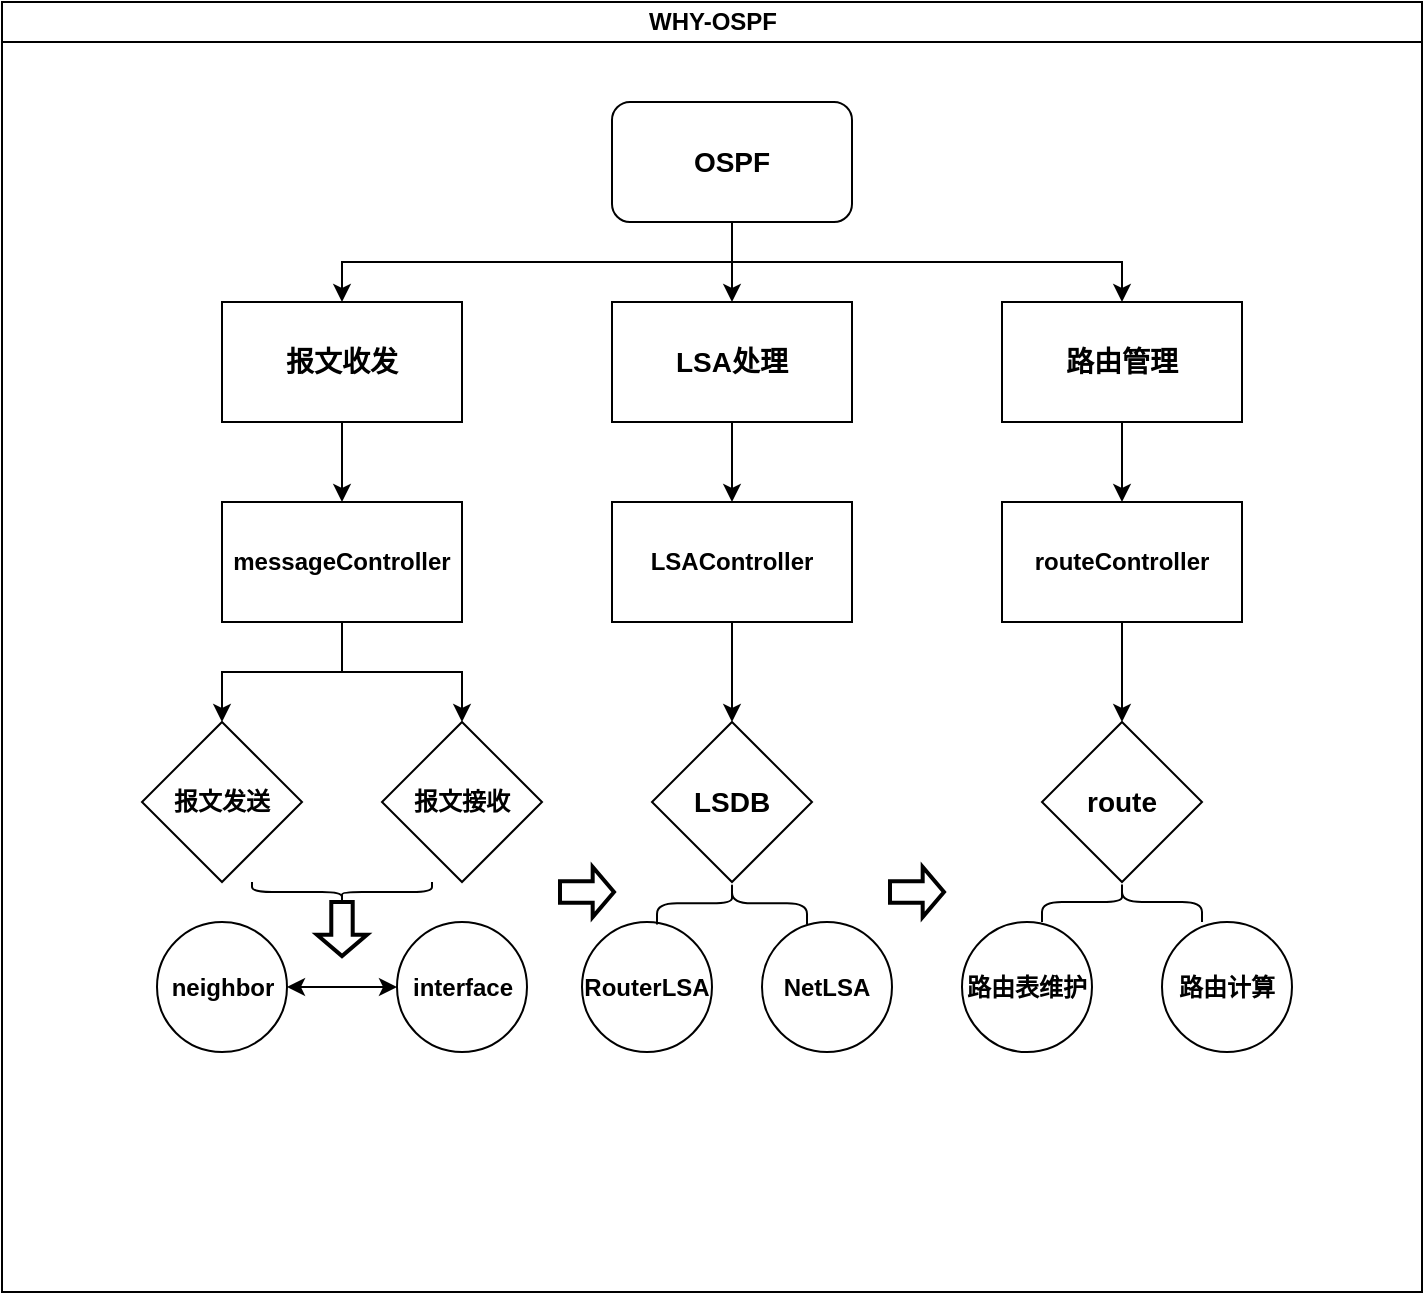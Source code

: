 <mxfile version="24.5.3" type="device">
  <diagram id="prtHgNgQTEPvFCAcTncT" name="Page-1">
    <mxGraphModel dx="1221" dy="823" grid="1" gridSize="10" guides="1" tooltips="1" connect="1" arrows="1" fold="1" page="1" pageScale="1" pageWidth="827" pageHeight="1169" math="0" shadow="0">
      <root>
        <mxCell id="0" />
        <mxCell id="1" parent="0" />
        <mxCell id="dNxyNK7c78bLwvsdeMH5-11" value="WHY-OSPF" style="swimlane;html=1;startSize=20;horizontal=1;containerType=tree;glass=0;" parent="1" vertex="1">
          <mxGeometry x="80" y="200" width="710" height="645" as="geometry" />
        </mxCell>
        <mxCell id="AUI90E-4TA1sdNI6hoUy-6" style="edgeStyle=orthogonalEdgeStyle;rounded=0;orthogonalLoop=1;jettySize=auto;html=1;exitX=0.5;exitY=1;exitDx=0;exitDy=0;entryX=0.5;entryY=0;entryDx=0;entryDy=0;" edge="1" parent="dNxyNK7c78bLwvsdeMH5-11" source="AUI90E-4TA1sdNI6hoUy-1" target="AUI90E-4TA1sdNI6hoUy-4">
          <mxGeometry relative="1" as="geometry" />
        </mxCell>
        <mxCell id="AUI90E-4TA1sdNI6hoUy-7" style="edgeStyle=orthogonalEdgeStyle;rounded=0;orthogonalLoop=1;jettySize=auto;html=1;exitX=0.5;exitY=1;exitDx=0;exitDy=0;entryX=0.5;entryY=0;entryDx=0;entryDy=0;" edge="1" parent="dNxyNK7c78bLwvsdeMH5-11" source="AUI90E-4TA1sdNI6hoUy-1" target="AUI90E-4TA1sdNI6hoUy-3">
          <mxGeometry relative="1" as="geometry" />
        </mxCell>
        <mxCell id="AUI90E-4TA1sdNI6hoUy-1" value="&lt;b&gt;&lt;font style=&quot;font-size: 14px;&quot;&gt;OSPF&lt;/font&gt;&lt;/b&gt;" style="rounded=1;whiteSpace=wrap;html=1;" vertex="1" parent="dNxyNK7c78bLwvsdeMH5-11">
          <mxGeometry x="305" y="50" width="120" height="60" as="geometry" />
        </mxCell>
        <mxCell id="AUI90E-4TA1sdNI6hoUy-11" style="edgeStyle=orthogonalEdgeStyle;rounded=0;orthogonalLoop=1;jettySize=auto;html=1;exitX=0.5;exitY=1;exitDx=0;exitDy=0;entryX=0.5;entryY=0;entryDx=0;entryDy=0;" edge="1" parent="dNxyNK7c78bLwvsdeMH5-11" source="AUI90E-4TA1sdNI6hoUy-2" target="AUI90E-4TA1sdNI6hoUy-8">
          <mxGeometry relative="1" as="geometry" />
        </mxCell>
        <mxCell id="AUI90E-4TA1sdNI6hoUy-2" value="&lt;b&gt;&lt;font style=&quot;font-size: 14px;&quot;&gt;报文收发&lt;/font&gt;&lt;/b&gt;" style="rounded=0;whiteSpace=wrap;html=1;" vertex="1" parent="dNxyNK7c78bLwvsdeMH5-11">
          <mxGeometry x="110" y="150" width="120" height="60" as="geometry" />
        </mxCell>
        <mxCell id="AUI90E-4TA1sdNI6hoUy-12" style="edgeStyle=orthogonalEdgeStyle;rounded=0;orthogonalLoop=1;jettySize=auto;html=1;exitX=0.5;exitY=1;exitDx=0;exitDy=0;entryX=0.5;entryY=0;entryDx=0;entryDy=0;" edge="1" parent="dNxyNK7c78bLwvsdeMH5-11" source="AUI90E-4TA1sdNI6hoUy-3" target="AUI90E-4TA1sdNI6hoUy-9">
          <mxGeometry relative="1" as="geometry" />
        </mxCell>
        <mxCell id="AUI90E-4TA1sdNI6hoUy-3" value="&lt;b&gt;&lt;font style=&quot;font-size: 14px;&quot;&gt;LSA处理&lt;/font&gt;&lt;/b&gt;" style="rounded=0;whiteSpace=wrap;html=1;" vertex="1" parent="dNxyNK7c78bLwvsdeMH5-11">
          <mxGeometry x="305" y="150" width="120" height="60" as="geometry" />
        </mxCell>
        <mxCell id="AUI90E-4TA1sdNI6hoUy-13" style="edgeStyle=orthogonalEdgeStyle;rounded=0;orthogonalLoop=1;jettySize=auto;html=1;exitX=0.5;exitY=1;exitDx=0;exitDy=0;entryX=0.5;entryY=0;entryDx=0;entryDy=0;" edge="1" parent="dNxyNK7c78bLwvsdeMH5-11" source="AUI90E-4TA1sdNI6hoUy-4" target="AUI90E-4TA1sdNI6hoUy-10">
          <mxGeometry relative="1" as="geometry" />
        </mxCell>
        <mxCell id="AUI90E-4TA1sdNI6hoUy-4" value="&lt;b&gt;&lt;font style=&quot;font-size: 14px;&quot;&gt;路由管理&lt;/font&gt;&lt;/b&gt;" style="rounded=0;whiteSpace=wrap;html=1;" vertex="1" parent="dNxyNK7c78bLwvsdeMH5-11">
          <mxGeometry x="500" y="150" width="120" height="60" as="geometry" />
        </mxCell>
        <mxCell id="AUI90E-4TA1sdNI6hoUy-5" style="edgeStyle=orthogonalEdgeStyle;rounded=0;orthogonalLoop=1;jettySize=auto;html=1;exitX=0.5;exitY=1;exitDx=0;exitDy=0;entryX=0.5;entryY=0;entryDx=0;entryDy=0;" edge="1" parent="dNxyNK7c78bLwvsdeMH5-11" source="AUI90E-4TA1sdNI6hoUy-1" target="AUI90E-4TA1sdNI6hoUy-2">
          <mxGeometry relative="1" as="geometry" />
        </mxCell>
        <mxCell id="AUI90E-4TA1sdNI6hoUy-20" style="edgeStyle=orthogonalEdgeStyle;rounded=0;orthogonalLoop=1;jettySize=auto;html=1;exitX=0.5;exitY=1;exitDx=0;exitDy=0;entryX=0.5;entryY=0;entryDx=0;entryDy=0;" edge="1" parent="dNxyNK7c78bLwvsdeMH5-11" source="AUI90E-4TA1sdNI6hoUy-8" target="AUI90E-4TA1sdNI6hoUy-19">
          <mxGeometry relative="1" as="geometry" />
        </mxCell>
        <mxCell id="AUI90E-4TA1sdNI6hoUy-22" style="edgeStyle=orthogonalEdgeStyle;rounded=0;orthogonalLoop=1;jettySize=auto;html=1;exitX=0.5;exitY=1;exitDx=0;exitDy=0;entryX=0.5;entryY=0;entryDx=0;entryDy=0;" edge="1" parent="dNxyNK7c78bLwvsdeMH5-11" source="AUI90E-4TA1sdNI6hoUy-8" target="AUI90E-4TA1sdNI6hoUy-21">
          <mxGeometry relative="1" as="geometry" />
        </mxCell>
        <mxCell id="AUI90E-4TA1sdNI6hoUy-8" value="&lt;b&gt;&lt;font style=&quot;font-size: 12px;&quot;&gt;messageController&lt;/font&gt;&lt;/b&gt;" style="rounded=0;whiteSpace=wrap;html=1;" vertex="1" parent="dNxyNK7c78bLwvsdeMH5-11">
          <mxGeometry x="110" y="250" width="120" height="60" as="geometry" />
        </mxCell>
        <mxCell id="AUI90E-4TA1sdNI6hoUy-17" style="edgeStyle=orthogonalEdgeStyle;rounded=0;orthogonalLoop=1;jettySize=auto;html=1;exitX=0.5;exitY=1;exitDx=0;exitDy=0;entryX=0.5;entryY=0;entryDx=0;entryDy=0;" edge="1" parent="dNxyNK7c78bLwvsdeMH5-11" source="AUI90E-4TA1sdNI6hoUy-9" target="AUI90E-4TA1sdNI6hoUy-15">
          <mxGeometry relative="1" as="geometry" />
        </mxCell>
        <mxCell id="AUI90E-4TA1sdNI6hoUy-9" value="&lt;b&gt;LSAController&lt;/b&gt;" style="rounded=0;whiteSpace=wrap;html=1;" vertex="1" parent="dNxyNK7c78bLwvsdeMH5-11">
          <mxGeometry x="305" y="250" width="120" height="60" as="geometry" />
        </mxCell>
        <mxCell id="AUI90E-4TA1sdNI6hoUy-18" style="edgeStyle=orthogonalEdgeStyle;rounded=0;orthogonalLoop=1;jettySize=auto;html=1;exitX=0.5;exitY=1;exitDx=0;exitDy=0;entryX=0.5;entryY=0;entryDx=0;entryDy=0;" edge="1" parent="dNxyNK7c78bLwvsdeMH5-11" source="AUI90E-4TA1sdNI6hoUy-10" target="AUI90E-4TA1sdNI6hoUy-16">
          <mxGeometry relative="1" as="geometry" />
        </mxCell>
        <mxCell id="AUI90E-4TA1sdNI6hoUy-10" value="&lt;b&gt;routeController&lt;/b&gt;" style="rounded=0;whiteSpace=wrap;html=1;" vertex="1" parent="dNxyNK7c78bLwvsdeMH5-11">
          <mxGeometry x="500" y="250" width="120" height="60" as="geometry" />
        </mxCell>
        <mxCell id="AUI90E-4TA1sdNI6hoUy-15" value="&lt;b&gt;&lt;font style=&quot;font-size: 14px;&quot;&gt;LSDB&lt;/font&gt;&lt;/b&gt;" style="rhombus;whiteSpace=wrap;html=1;" vertex="1" parent="dNxyNK7c78bLwvsdeMH5-11">
          <mxGeometry x="325" y="360" width="80" height="80" as="geometry" />
        </mxCell>
        <mxCell id="AUI90E-4TA1sdNI6hoUy-16" value="&lt;b&gt;&lt;font style=&quot;font-size: 14px;&quot;&gt;route&lt;/font&gt;&lt;/b&gt;" style="rhombus;whiteSpace=wrap;html=1;" vertex="1" parent="dNxyNK7c78bLwvsdeMH5-11">
          <mxGeometry x="520" y="360" width="80" height="80" as="geometry" />
        </mxCell>
        <mxCell id="AUI90E-4TA1sdNI6hoUy-19" value="&lt;font style=&quot;font-size: 12px;&quot;&gt;&lt;b&gt;报文接收&lt;/b&gt;&lt;/font&gt;" style="rhombus;whiteSpace=wrap;html=1;" vertex="1" parent="dNxyNK7c78bLwvsdeMH5-11">
          <mxGeometry x="190" y="360" width="80" height="80" as="geometry" />
        </mxCell>
        <mxCell id="AUI90E-4TA1sdNI6hoUy-21" value="&lt;b&gt;报文发送&lt;/b&gt;" style="rhombus;whiteSpace=wrap;html=1;" vertex="1" parent="dNxyNK7c78bLwvsdeMH5-11">
          <mxGeometry x="70" y="360" width="80" height="80" as="geometry" />
        </mxCell>
        <mxCell id="AUI90E-4TA1sdNI6hoUy-27" style="edgeStyle=orthogonalEdgeStyle;rounded=0;orthogonalLoop=1;jettySize=auto;html=1;exitX=1;exitY=0.5;exitDx=0;exitDy=0;entryX=0;entryY=0.5;entryDx=0;entryDy=0;endArrow=classic;endFill=1;startArrow=classic;startFill=1;" edge="1" parent="dNxyNK7c78bLwvsdeMH5-11" source="AUI90E-4TA1sdNI6hoUy-24" target="AUI90E-4TA1sdNI6hoUy-25">
          <mxGeometry relative="1" as="geometry" />
        </mxCell>
        <mxCell id="AUI90E-4TA1sdNI6hoUy-24" value="&lt;b&gt;neighbor&lt;/b&gt;" style="ellipse;whiteSpace=wrap;html=1;aspect=fixed;" vertex="1" parent="dNxyNK7c78bLwvsdeMH5-11">
          <mxGeometry x="77.5" y="460" width="65" height="65" as="geometry" />
        </mxCell>
        <mxCell id="AUI90E-4TA1sdNI6hoUy-25" value="&lt;b&gt;interface&lt;/b&gt;" style="ellipse;whiteSpace=wrap;html=1;aspect=fixed;" vertex="1" parent="dNxyNK7c78bLwvsdeMH5-11">
          <mxGeometry x="197.5" y="460" width="65" height="65" as="geometry" />
        </mxCell>
        <mxCell id="AUI90E-4TA1sdNI6hoUy-28" value="" style="shape=curlyBracket;whiteSpace=wrap;html=1;rounded=1;labelPosition=left;verticalLabelPosition=middle;align=right;verticalAlign=middle;rotation=-90;" vertex="1" parent="dNxyNK7c78bLwvsdeMH5-11">
          <mxGeometry x="165" y="400" width="10" height="90" as="geometry" />
        </mxCell>
        <mxCell id="AUI90E-4TA1sdNI6hoUy-33" value="" style="shape=mxgraph.arrows.arrow_down;html=1;verticalLabelPosition=bottom;verticalAlign=top;strokeWidth=2;strokeColor=#000000;" vertex="1" parent="dNxyNK7c78bLwvsdeMH5-11">
          <mxGeometry x="157.5" y="450" width="25" height="27" as="geometry" />
        </mxCell>
        <mxCell id="AUI90E-4TA1sdNI6hoUy-35" value="&lt;b&gt;路由计算&lt;/b&gt;" style="ellipse;whiteSpace=wrap;html=1;aspect=fixed;" vertex="1" parent="dNxyNK7c78bLwvsdeMH5-11">
          <mxGeometry x="580" y="460" width="65" height="65" as="geometry" />
        </mxCell>
        <mxCell id="AUI90E-4TA1sdNI6hoUy-36" value="&lt;b&gt;路由表维护&lt;/b&gt;" style="ellipse;whiteSpace=wrap;html=1;aspect=fixed;" vertex="1" parent="dNxyNK7c78bLwvsdeMH5-11">
          <mxGeometry x="480" y="460" width="65" height="65" as="geometry" />
        </mxCell>
        <mxCell id="AUI90E-4TA1sdNI6hoUy-37" value="&lt;b&gt;RouterLSA&lt;/b&gt;" style="ellipse;whiteSpace=wrap;html=1;aspect=fixed;" vertex="1" parent="dNxyNK7c78bLwvsdeMH5-11">
          <mxGeometry x="290" y="460" width="65" height="65" as="geometry" />
        </mxCell>
        <mxCell id="AUI90E-4TA1sdNI6hoUy-38" value="" style="shape=curlyBracket;whiteSpace=wrap;html=1;rounded=1;labelPosition=left;verticalLabelPosition=middle;align=right;verticalAlign=middle;rotation=90;" vertex="1" parent="dNxyNK7c78bLwvsdeMH5-11">
          <mxGeometry x="550" y="410" width="20" height="80" as="geometry" />
        </mxCell>
        <mxCell id="AUI90E-4TA1sdNI6hoUy-39" value="&lt;b&gt;NetLSA&lt;/b&gt;" style="ellipse;whiteSpace=wrap;html=1;aspect=fixed;" vertex="1" parent="dNxyNK7c78bLwvsdeMH5-11">
          <mxGeometry x="380" y="460" width="65" height="65" as="geometry" />
        </mxCell>
        <mxCell id="AUI90E-4TA1sdNI6hoUy-40" value="" style="shape=curlyBracket;whiteSpace=wrap;html=1;rounded=1;labelPosition=left;verticalLabelPosition=middle;align=right;verticalAlign=middle;rotation=90;" vertex="1" parent="dNxyNK7c78bLwvsdeMH5-11">
          <mxGeometry x="354.38" y="413.13" width="21.25" height="75" as="geometry" />
        </mxCell>
        <mxCell id="AUI90E-4TA1sdNI6hoUy-44" value="" style="shape=mxgraph.arrows.arrow_down;html=1;verticalLabelPosition=bottom;verticalAlign=top;strokeWidth=2;strokeColor=#000000;rotation=-90;" vertex="1" parent="dNxyNK7c78bLwvsdeMH5-11">
          <mxGeometry x="280" y="431.5" width="25" height="27" as="geometry" />
        </mxCell>
        <mxCell id="AUI90E-4TA1sdNI6hoUy-45" value="" style="shape=mxgraph.arrows.arrow_down;html=1;verticalLabelPosition=bottom;verticalAlign=top;strokeWidth=2;strokeColor=#000000;rotation=-90;" vertex="1" parent="dNxyNK7c78bLwvsdeMH5-11">
          <mxGeometry x="445" y="431.5" width="25" height="27" as="geometry" />
        </mxCell>
      </root>
    </mxGraphModel>
  </diagram>
</mxfile>
